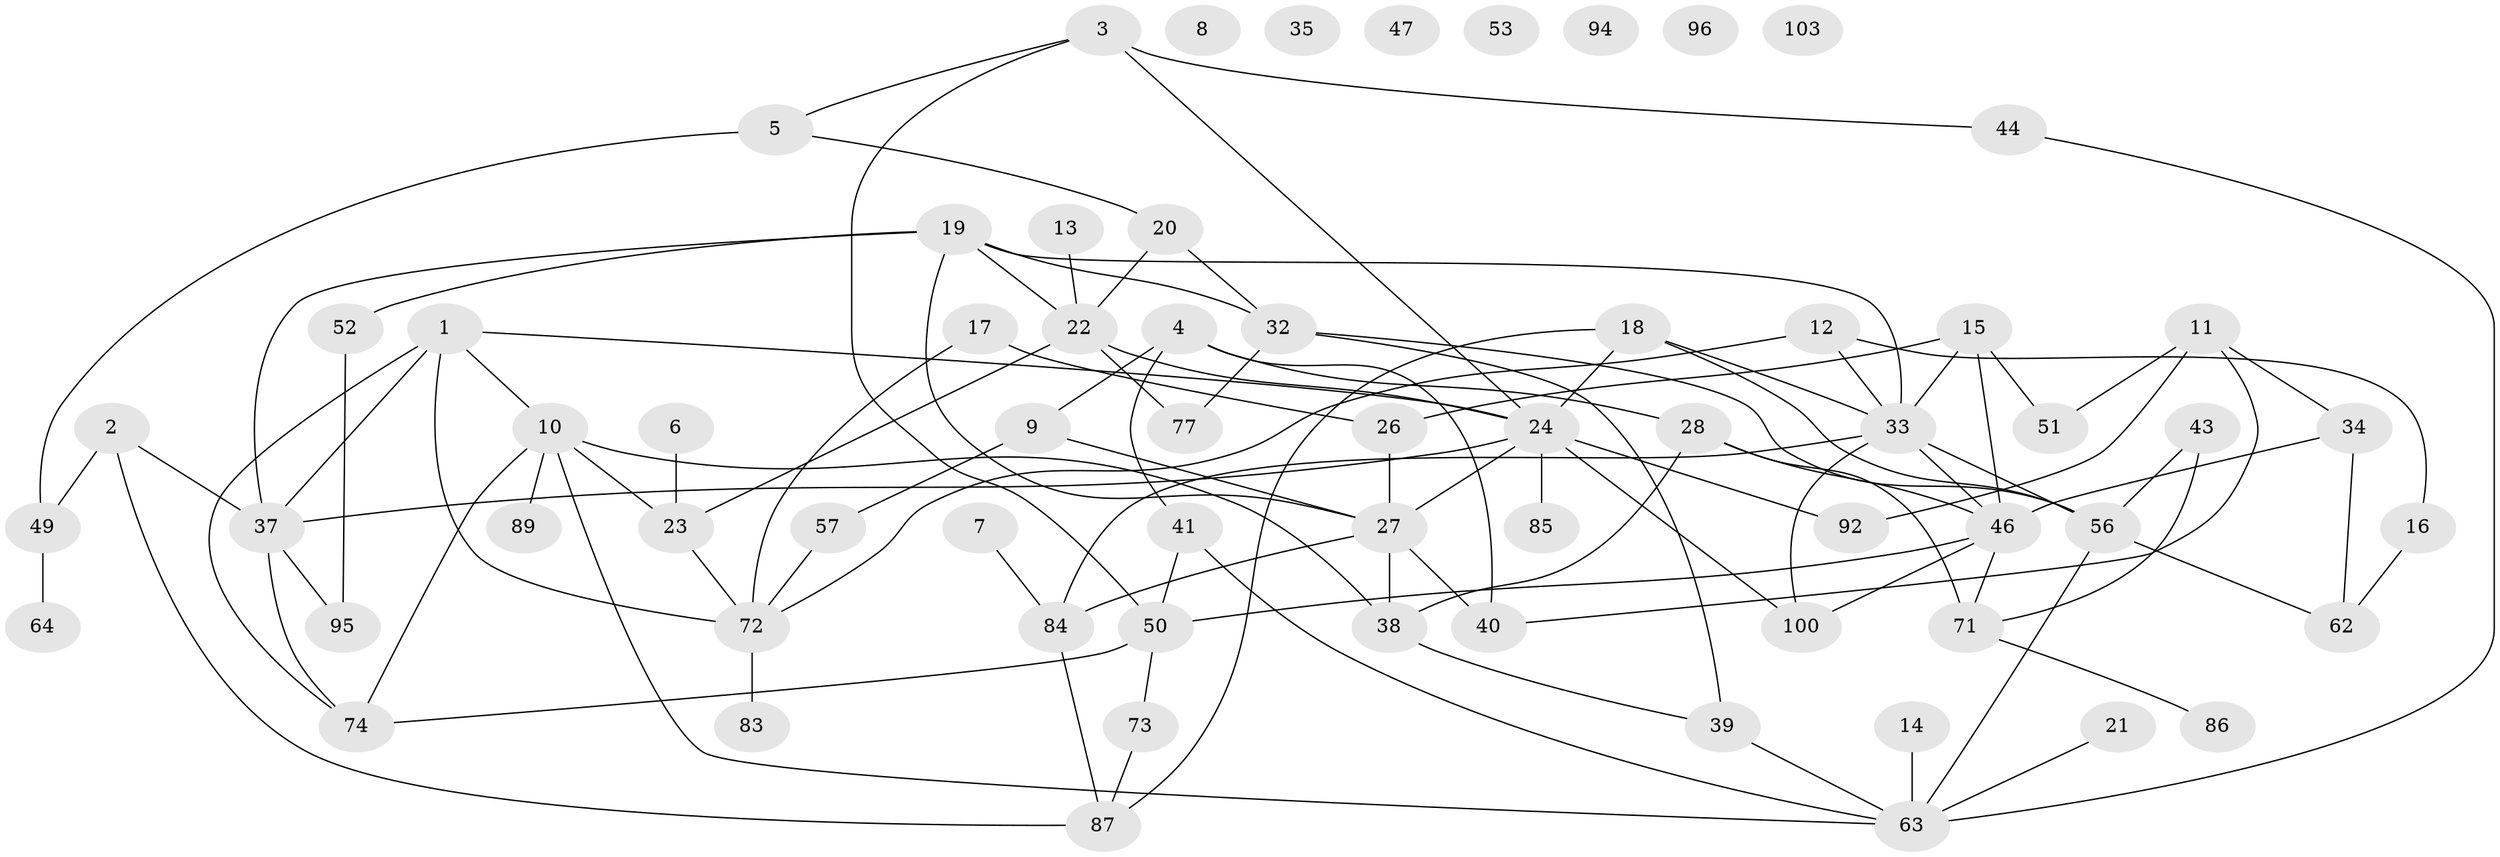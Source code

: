 // original degree distribution, {5: 0.04854368932038835, 3: 0.33980582524271846, 2: 0.2621359223300971, 1: 0.1262135922330097, 0: 0.06796116504854369, 4: 0.07766990291262135, 9: 0.009708737864077669, 6: 0.04854368932038835, 7: 0.019417475728155338}
// Generated by graph-tools (version 1.1) at 2025/41/03/06/25 10:41:22]
// undirected, 67 vertices, 104 edges
graph export_dot {
graph [start="1"]
  node [color=gray90,style=filled];
  1;
  2 [super="+98"];
  3 [super="+59"];
  4 [super="+29"];
  5 [super="+76"];
  6;
  7;
  8;
  9;
  10 [super="+30"];
  11 [super="+55"];
  12;
  13;
  14 [super="+36"];
  15 [super="+31"];
  16 [super="+82"];
  17 [super="+25"];
  18;
  19 [super="+99"];
  20 [super="+54"];
  21;
  22 [super="+81"];
  23 [super="+61"];
  24 [super="+42"];
  26 [super="+79"];
  27 [super="+48"];
  28 [super="+70"];
  32 [super="+90"];
  33 [super="+75"];
  34 [super="+80"];
  35;
  37 [super="+65"];
  38 [super="+45"];
  39 [super="+69"];
  40 [super="+97"];
  41;
  43;
  44;
  46 [super="+68"];
  47;
  49 [super="+66"];
  50 [super="+58"];
  51;
  52 [super="+78"];
  53;
  56 [super="+60"];
  57 [super="+67"];
  62;
  63 [super="+102"];
  64;
  71 [super="+88"];
  72 [super="+93"];
  73;
  74;
  77;
  83;
  84 [super="+91"];
  85;
  86;
  87 [super="+101"];
  89;
  92;
  94;
  95;
  96;
  100;
  103;
  1 -- 24;
  1 -- 37;
  1 -- 74;
  1 -- 72;
  1 -- 10;
  2 -- 87;
  2 -- 49;
  2 -- 37;
  3 -- 50;
  3 -- 24;
  3 -- 44;
  3 -- 5;
  4 -- 9;
  4 -- 41;
  4 -- 40;
  4 -- 28;
  5 -- 20;
  5 -- 49;
  6 -- 23;
  7 -- 84;
  9 -- 57;
  9 -- 27;
  10 -- 74;
  10 -- 38;
  10 -- 23;
  10 -- 89;
  10 -- 63;
  11 -- 51;
  11 -- 92;
  11 -- 34;
  11 -- 40;
  12 -- 72;
  12 -- 33;
  12 -- 16;
  13 -- 22;
  14 -- 63;
  15 -- 51;
  15 -- 33;
  15 -- 26;
  15 -- 46;
  16 -- 62;
  17 -- 72;
  17 -- 26;
  18 -- 24;
  18 -- 56;
  18 -- 87;
  18 -- 33;
  19 -- 37;
  19 -- 33;
  19 -- 32;
  19 -- 52;
  19 -- 22;
  19 -- 27;
  20 -- 32;
  20 -- 22;
  21 -- 63;
  22 -- 77;
  22 -- 24;
  22 -- 23;
  23 -- 72;
  24 -- 27;
  24 -- 37;
  24 -- 85;
  24 -- 100;
  24 -- 92;
  26 -- 27;
  27 -- 38;
  27 -- 40;
  27 -- 84;
  28 -- 71;
  28 -- 38;
  28 -- 46;
  32 -- 39;
  32 -- 77;
  32 -- 56;
  33 -- 56;
  33 -- 100;
  33 -- 84;
  33 -- 46;
  34 -- 46 [weight=2];
  34 -- 62;
  37 -- 74;
  37 -- 95;
  38 -- 39;
  39 -- 63;
  41 -- 50;
  41 -- 63;
  43 -- 71;
  43 -- 56;
  44 -- 63;
  46 -- 50;
  46 -- 100;
  46 -- 71;
  49 -- 64;
  50 -- 74;
  50 -- 73;
  52 -- 95;
  56 -- 62;
  56 -- 63;
  57 -- 72;
  71 -- 86;
  72 -- 83;
  73 -- 87;
  84 -- 87;
}

